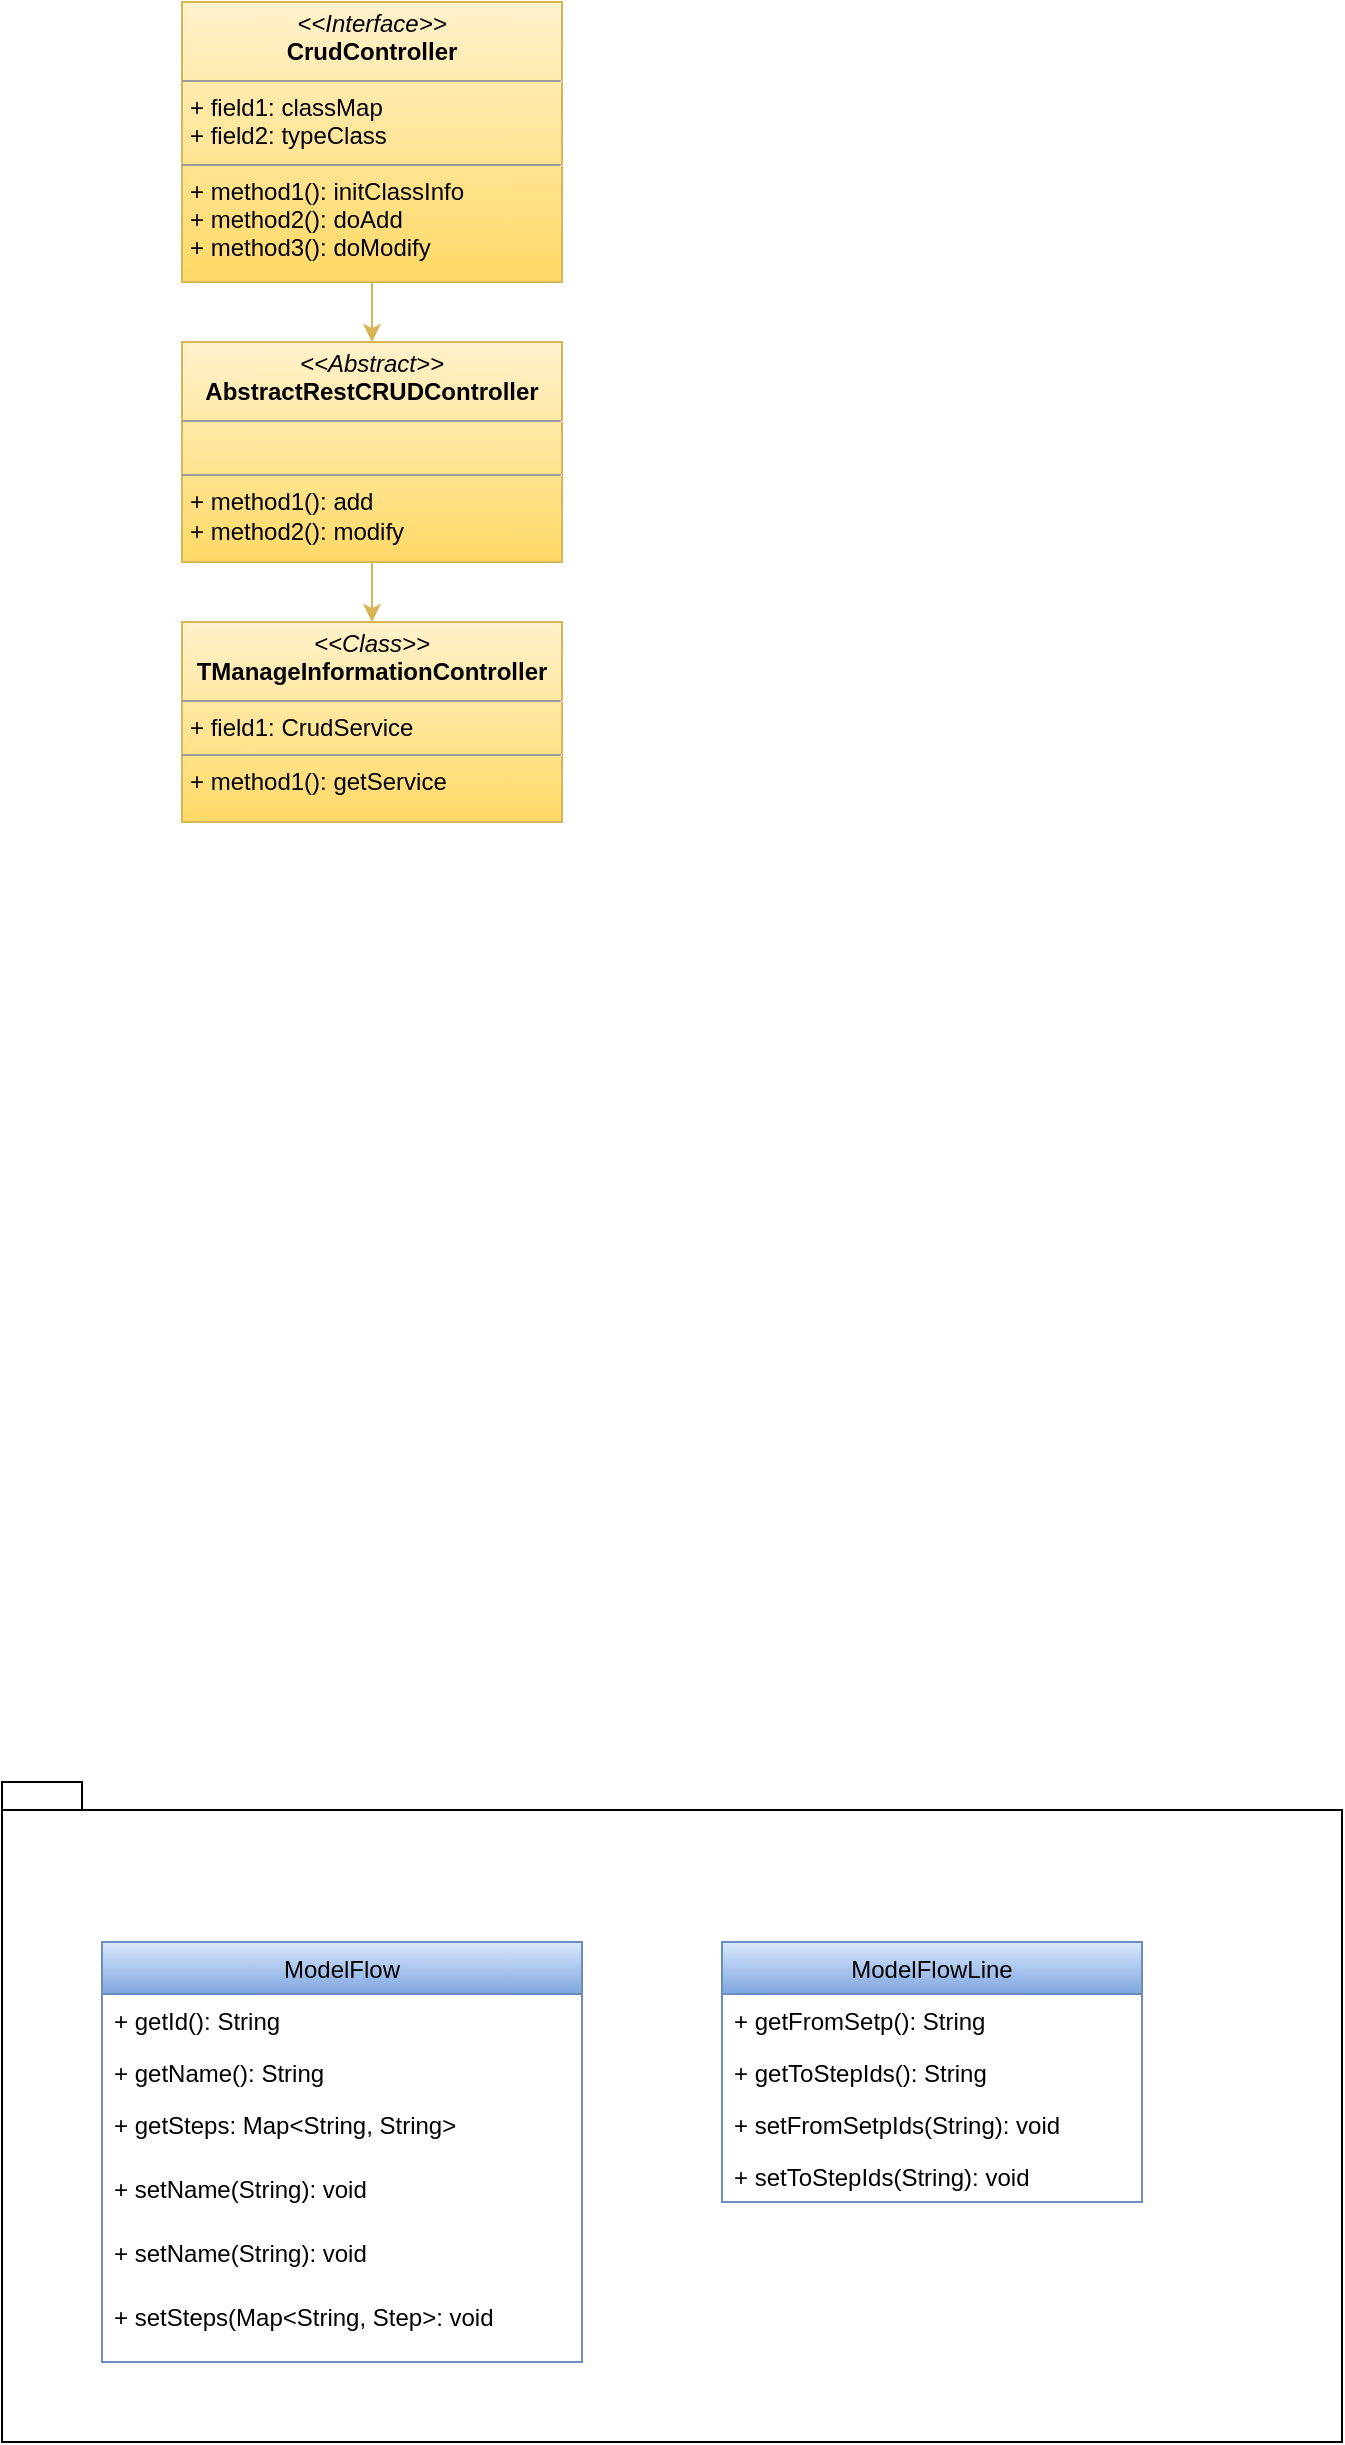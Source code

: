 <mxfile version="14.2.7" type="github">
  <diagram id="C5RBs43oDa-KdzZeNtuy" name="Page-1">
    <mxGraphModel dx="841" dy="471" grid="1" gridSize="10" guides="1" tooltips="1" connect="1" arrows="1" fold="1" page="1" pageScale="3" pageWidth="827" pageHeight="1169" math="0" shadow="0">
      <root>
        <mxCell id="WIyWlLk6GJQsqaUBKTNV-0" />
        <mxCell id="WIyWlLk6GJQsqaUBKTNV-1" parent="WIyWlLk6GJQsqaUBKTNV-0" />
        <mxCell id="uVTYlBwy2BSy8FhnZRfz-26" value="" style="shape=folder;fontStyle=1;spacingTop=10;tabWidth=40;tabHeight=14;tabPosition=left;html=1;" vertex="1" parent="WIyWlLk6GJQsqaUBKTNV-1">
          <mxGeometry x="70" y="980" width="670" height="330" as="geometry" />
        </mxCell>
        <mxCell id="uVTYlBwy2BSy8FhnZRfz-2" value="" style="edgeStyle=orthogonalEdgeStyle;rounded=0;orthogonalLoop=1;jettySize=auto;html=1;fillColor=#fff2cc;strokeColor=#d6b656;gradientColor=#ffd966;" edge="1" parent="WIyWlLk6GJQsqaUBKTNV-1" source="uVTYlBwy2BSy8FhnZRfz-0" target="uVTYlBwy2BSy8FhnZRfz-1">
          <mxGeometry relative="1" as="geometry" />
        </mxCell>
        <mxCell id="uVTYlBwy2BSy8FhnZRfz-0" value="&lt;p style=&quot;margin: 0px ; margin-top: 4px ; text-align: center&quot;&gt;&lt;i&gt;&amp;lt;&amp;lt;Interface&amp;gt;&amp;gt;&lt;/i&gt;&lt;br&gt;&lt;b&gt;CrudController&lt;/b&gt;&lt;br&gt;&lt;/p&gt;&lt;hr size=&quot;1&quot;&gt;&lt;p style=&quot;margin: 0px ; margin-left: 4px&quot;&gt;+ field1: classMap&lt;br&gt;+ field2: typeClass&lt;/p&gt;&lt;hr size=&quot;1&quot;&gt;&lt;p style=&quot;margin: 0px ; margin-left: 4px&quot;&gt;+ method1(): initClassInfo&lt;br&gt;+ method2(): doAdd&lt;/p&gt;&lt;p style=&quot;margin: 0px ; margin-left: 4px&quot;&gt;+ method3(): doModify&lt;br&gt;&lt;/p&gt;" style="verticalAlign=top;align=left;overflow=fill;fontSize=12;fontFamily=Helvetica;html=1;fillColor=#fff2cc;strokeColor=#d6b656;gradientColor=#ffd966;" vertex="1" parent="WIyWlLk6GJQsqaUBKTNV-1">
          <mxGeometry x="160" y="90" width="190" height="140" as="geometry" />
        </mxCell>
        <mxCell id="uVTYlBwy2BSy8FhnZRfz-5" value="" style="edgeStyle=orthogonalEdgeStyle;rounded=0;orthogonalLoop=1;jettySize=auto;html=1;fillColor=#fff2cc;strokeColor=#d6b656;gradientColor=#ffd966;" edge="1" parent="WIyWlLk6GJQsqaUBKTNV-1" source="uVTYlBwy2BSy8FhnZRfz-1" target="uVTYlBwy2BSy8FhnZRfz-4">
          <mxGeometry relative="1" as="geometry" />
        </mxCell>
        <mxCell id="uVTYlBwy2BSy8FhnZRfz-1" value="&lt;p style=&quot;margin: 0px ; margin-top: 4px ; text-align: center&quot;&gt;&lt;i&gt;&amp;lt;&amp;lt;Abstract&amp;gt;&amp;gt;&lt;/i&gt;&lt;br&gt;&lt;b&gt;AbstractRestCRUDController&lt;/b&gt;&lt;br&gt;&lt;/p&gt;&lt;hr size=&quot;1&quot;&gt;&lt;p style=&quot;margin: 0px ; margin-left: 4px&quot;&gt;&lt;br&gt;&lt;/p&gt;&lt;hr size=&quot;1&quot;&gt;&lt;p style=&quot;margin: 0px ; margin-left: 4px&quot;&gt;+ method1(): add&lt;br&gt;+ method2(): modify&lt;/p&gt;" style="verticalAlign=top;align=left;overflow=fill;fontSize=12;fontFamily=Helvetica;html=1;fillColor=#fff2cc;strokeColor=#d6b656;gradientColor=#ffd966;" vertex="1" parent="WIyWlLk6GJQsqaUBKTNV-1">
          <mxGeometry x="160" y="260" width="190" height="110" as="geometry" />
        </mxCell>
        <mxCell id="uVTYlBwy2BSy8FhnZRfz-4" value="&lt;p style=&quot;margin: 0px ; margin-top: 4px ; text-align: center&quot;&gt;&lt;i&gt;&amp;lt;&amp;lt;Class&amp;gt;&amp;gt;&lt;/i&gt;&lt;br&gt;&lt;b&gt;TManageInformationController&lt;/b&gt;&lt;br&gt;&lt;/p&gt;&lt;hr size=&quot;1&quot;&gt;&lt;p style=&quot;margin: 0px ; margin-left: 4px&quot;&gt;+ field1: CrudService&lt;br&gt;&lt;/p&gt;&lt;hr size=&quot;1&quot;&gt;&lt;p style=&quot;margin: 0px ; margin-left: 4px&quot;&gt;+ method1(): getService&lt;br&gt;&lt;/p&gt;" style="verticalAlign=top;align=left;overflow=fill;fontSize=12;fontFamily=Helvetica;html=1;fillColor=#fff2cc;strokeColor=#d6b656;gradientColor=#ffd966;" vertex="1" parent="WIyWlLk6GJQsqaUBKTNV-1">
          <mxGeometry x="160" y="400" width="190" height="100" as="geometry" />
        </mxCell>
        <mxCell id="uVTYlBwy2BSy8FhnZRfz-10" value="ModelFlow" style="swimlane;fontStyle=0;childLayout=stackLayout;horizontal=1;startSize=26;fillColor=#dae8fc;horizontalStack=0;resizeParent=1;resizeParentMax=0;resizeLast=0;collapsible=1;marginBottom=0;gradientColor=#7ea6e0;strokeColor=#6c8ebf;" vertex="1" parent="WIyWlLk6GJQsqaUBKTNV-1">
          <mxGeometry x="120" y="1060" width="240" height="210" as="geometry" />
        </mxCell>
        <mxCell id="uVTYlBwy2BSy8FhnZRfz-11" value="+ getId(): String" style="text;strokeColor=none;fillColor=none;align=left;verticalAlign=top;spacingLeft=4;spacingRight=4;overflow=hidden;rotatable=0;points=[[0,0.5],[1,0.5]];portConstraint=eastwest;" vertex="1" parent="uVTYlBwy2BSy8FhnZRfz-10">
          <mxGeometry y="26" width="240" height="26" as="geometry" />
        </mxCell>
        <mxCell id="uVTYlBwy2BSy8FhnZRfz-12" value="+ getName(): String" style="text;strokeColor=none;fillColor=none;align=left;verticalAlign=top;spacingLeft=4;spacingRight=4;overflow=hidden;rotatable=0;points=[[0,0.5],[1,0.5]];portConstraint=eastwest;" vertex="1" parent="uVTYlBwy2BSy8FhnZRfz-10">
          <mxGeometry y="52" width="240" height="26" as="geometry" />
        </mxCell>
        <mxCell id="uVTYlBwy2BSy8FhnZRfz-18" value="+ getSteps: Map&lt;String, String&gt;" style="text;strokeColor=none;fillColor=none;align=left;verticalAlign=top;spacingLeft=4;spacingRight=4;overflow=hidden;rotatable=0;points=[[0,0.5],[1,0.5]];portConstraint=eastwest;" vertex="1" parent="uVTYlBwy2BSy8FhnZRfz-10">
          <mxGeometry y="78" width="240" height="32" as="geometry" />
        </mxCell>
        <mxCell id="uVTYlBwy2BSy8FhnZRfz-19" value="+ setName(String): void" style="text;strokeColor=none;fillColor=none;align=left;verticalAlign=top;spacingLeft=4;spacingRight=4;overflow=hidden;rotatable=0;points=[[0,0.5],[1,0.5]];portConstraint=eastwest;" vertex="1" parent="uVTYlBwy2BSy8FhnZRfz-10">
          <mxGeometry y="110" width="240" height="32" as="geometry" />
        </mxCell>
        <mxCell id="uVTYlBwy2BSy8FhnZRfz-21" value="+ setName(String): void" style="text;strokeColor=none;fillColor=none;align=left;verticalAlign=top;spacingLeft=4;spacingRight=4;overflow=hidden;rotatable=0;points=[[0,0.5],[1,0.5]];portConstraint=eastwest;" vertex="1" parent="uVTYlBwy2BSy8FhnZRfz-10">
          <mxGeometry y="142" width="240" height="32" as="geometry" />
        </mxCell>
        <mxCell id="uVTYlBwy2BSy8FhnZRfz-13" value="+ setSteps(Map&lt;String, Step&gt;: void" style="text;strokeColor=none;fillColor=none;align=left;verticalAlign=top;spacingLeft=4;spacingRight=4;overflow=hidden;rotatable=0;points=[[0,0.5],[1,0.5]];portConstraint=eastwest;" vertex="1" parent="uVTYlBwy2BSy8FhnZRfz-10">
          <mxGeometry y="174" width="240" height="36" as="geometry" />
        </mxCell>
        <mxCell id="uVTYlBwy2BSy8FhnZRfz-14" value="ModelFlowLine" style="swimlane;fontStyle=0;childLayout=stackLayout;horizontal=1;startSize=26;fillColor=#dae8fc;horizontalStack=0;resizeParent=1;resizeParentMax=0;resizeLast=0;collapsible=1;marginBottom=0;gradientColor=#7ea6e0;strokeColor=#6c8ebf;" vertex="1" parent="WIyWlLk6GJQsqaUBKTNV-1">
          <mxGeometry x="430" y="1060" width="210" height="130" as="geometry" />
        </mxCell>
        <mxCell id="uVTYlBwy2BSy8FhnZRfz-15" value="+ getFromSetp(): String&#xa;" style="text;strokeColor=none;fillColor=none;align=left;verticalAlign=top;spacingLeft=4;spacingRight=4;overflow=hidden;rotatable=0;points=[[0,0.5],[1,0.5]];portConstraint=eastwest;" vertex="1" parent="uVTYlBwy2BSy8FhnZRfz-14">
          <mxGeometry y="26" width="210" height="26" as="geometry" />
        </mxCell>
        <mxCell id="uVTYlBwy2BSy8FhnZRfz-16" value="+ getToStepIds(): String" style="text;strokeColor=none;fillColor=none;align=left;verticalAlign=top;spacingLeft=4;spacingRight=4;overflow=hidden;rotatable=0;points=[[0,0.5],[1,0.5]];portConstraint=eastwest;" vertex="1" parent="uVTYlBwy2BSy8FhnZRfz-14">
          <mxGeometry y="52" width="210" height="26" as="geometry" />
        </mxCell>
        <mxCell id="uVTYlBwy2BSy8FhnZRfz-22" value="+ setFromSetpIds(String): void" style="text;strokeColor=none;fillColor=none;align=left;verticalAlign=top;spacingLeft=4;spacingRight=4;overflow=hidden;rotatable=0;points=[[0,0.5],[1,0.5]];portConstraint=eastwest;" vertex="1" parent="uVTYlBwy2BSy8FhnZRfz-14">
          <mxGeometry y="78" width="210" height="26" as="geometry" />
        </mxCell>
        <mxCell id="uVTYlBwy2BSy8FhnZRfz-23" value="+ setToStepIds(String): void" style="text;strokeColor=none;fillColor=none;align=left;verticalAlign=top;spacingLeft=4;spacingRight=4;overflow=hidden;rotatable=0;points=[[0,0.5],[1,0.5]];portConstraint=eastwest;" vertex="1" parent="uVTYlBwy2BSy8FhnZRfz-14">
          <mxGeometry y="104" width="210" height="26" as="geometry" />
        </mxCell>
      </root>
    </mxGraphModel>
  </diagram>
</mxfile>
